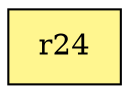 digraph G {
rankdir=BT;ranksep="2.0";
"r24" [shape=record,fillcolor=khaki1,style=filled,label="{r24}"];
}